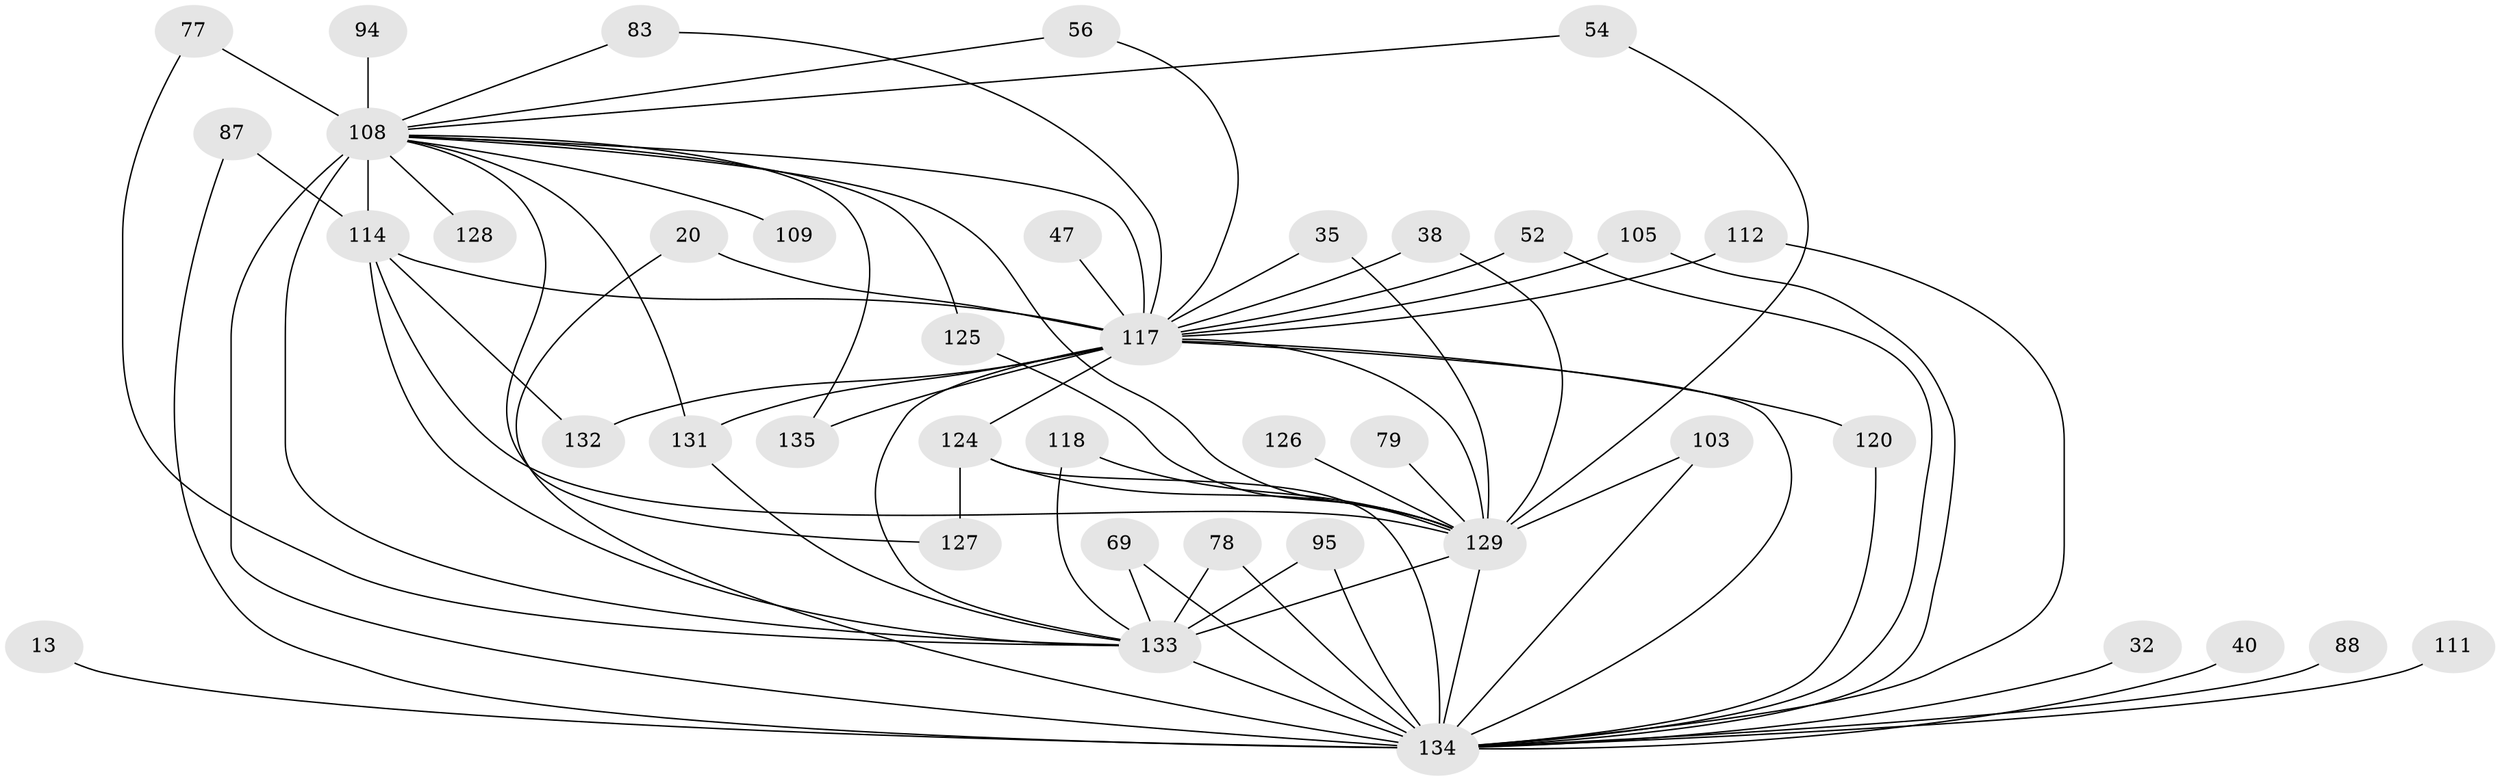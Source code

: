// original degree distribution, {33: 0.014814814814814815, 34: 0.007407407407407408, 15: 0.007407407407407408, 25: 0.007407407407407408, 26: 0.007407407407407408, 23: 0.014814814814814815, 16: 0.007407407407407408, 21: 0.007407407407407408, 3: 0.15555555555555556, 5: 0.06666666666666667, 2: 0.5925925925925926, 4: 0.07407407407407407, 8: 0.007407407407407408, 7: 0.007407407407407408, 6: 0.022222222222222223}
// Generated by graph-tools (version 1.1) at 2025/46/03/04/25 21:46:22]
// undirected, 40 vertices, 73 edges
graph export_dot {
graph [start="1"]
  node [color=gray90,style=filled];
  13;
  20;
  32;
  35;
  38;
  40;
  47;
  52;
  54;
  56;
  69;
  77;
  78 [super="+53"];
  79;
  83;
  87;
  88;
  94;
  95;
  103 [super="+11"];
  105;
  108 [super="+76+107+97+99"];
  109;
  111;
  112 [super="+16"];
  114 [super="+104+57+67+15"];
  117 [super="+100"];
  118 [super="+58"];
  120 [super="+46"];
  124 [super="+17+82+50"];
  125;
  126;
  127 [super="+93"];
  128 [super="+96+70"];
  129 [super="+23+110+36+62+66+123+10"];
  131 [super="+26+91+85"];
  132 [super="+49"];
  133 [super="+116+130+98+121"];
  134 [super="+9+61+84+106+39+64+72+89+113+102"];
  135;
  13 -- 134;
  20 -- 134;
  20 -- 117;
  32 -- 134;
  35 -- 129;
  35 -- 117;
  38 -- 129;
  38 -- 117;
  40 -- 134 [weight=2];
  47 -- 117 [weight=2];
  52 -- 134;
  52 -- 117;
  54 -- 129;
  54 -- 108;
  56 -- 108;
  56 -- 117;
  69 -- 134;
  69 -- 133;
  77 -- 133;
  77 -- 108;
  78 -- 134;
  78 -- 133;
  79 -- 129 [weight=2];
  83 -- 108;
  83 -- 117;
  87 -- 114;
  87 -- 134;
  88 -- 134;
  94 -- 108;
  95 -- 134;
  95 -- 133;
  103 -- 129;
  103 -- 134 [weight=2];
  105 -- 134;
  105 -- 117;
  108 -- 125;
  108 -- 134 [weight=15];
  108 -- 114 [weight=5];
  108 -- 128 [weight=6];
  108 -- 129 [weight=4];
  108 -- 131;
  108 -- 133 [weight=7];
  108 -- 135;
  108 -- 109 [weight=2];
  108 -- 127 [weight=2];
  108 -- 117 [weight=6];
  111 -- 134;
  112 -- 134;
  112 -- 117 [weight=2];
  114 -- 129 [weight=3];
  114 -- 132;
  114 -- 133;
  114 -- 117 [weight=2];
  117 -- 133 [weight=14];
  117 -- 129 [weight=6];
  117 -- 131 [weight=4];
  117 -- 132 [weight=2];
  117 -- 134 [weight=7];
  117 -- 135;
  117 -- 120 [weight=3];
  117 -- 124 [weight=2];
  118 -- 129;
  118 -- 133 [weight=2];
  120 -- 134;
  124 -- 127;
  124 -- 129 [weight=2];
  124 -- 134 [weight=2];
  125 -- 129;
  126 -- 129 [weight=2];
  129 -- 134 [weight=13];
  129 -- 133 [weight=18];
  131 -- 133;
  133 -- 134 [weight=8];
}
